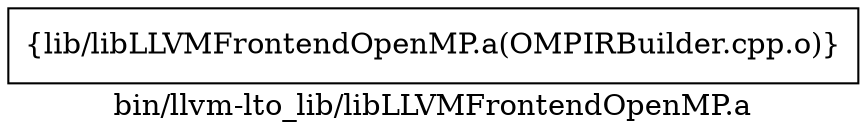 digraph "bin/llvm-lto_lib/libLLVMFrontendOpenMP.a" {
	label="bin/llvm-lto_lib/libLLVMFrontendOpenMP.a";
	rankdir=LR;

	Node0x55b14d5bd9c8 [shape=record,shape=box,group=0,label="{lib/libLLVMFrontendOpenMP.a(OMPIRBuilder.cpp.o)}"];
}
